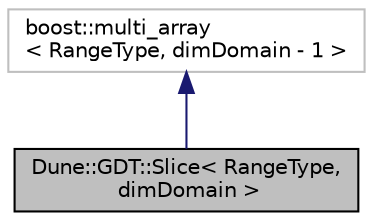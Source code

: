 digraph "Dune::GDT::Slice&lt; RangeType, dimDomain &gt;"
{
  edge [fontname="Helvetica",fontsize="10",labelfontname="Helvetica",labelfontsize="10"];
  node [fontname="Helvetica",fontsize="10",shape=record];
  Node0 [label="Dune::GDT::Slice\< RangeType,\l dimDomain \>",height=0.2,width=0.4,color="black", fillcolor="grey75", style="filled", fontcolor="black"];
  Node1 -> Node0 [dir="back",color="midnightblue",fontsize="10",style="solid",fontname="Helvetica"];
  Node1 [label="boost::multi_array\l\< RangeType, dimDomain - 1 \>",height=0.2,width=0.4,color="grey75", fillcolor="white", style="filled"];
}
